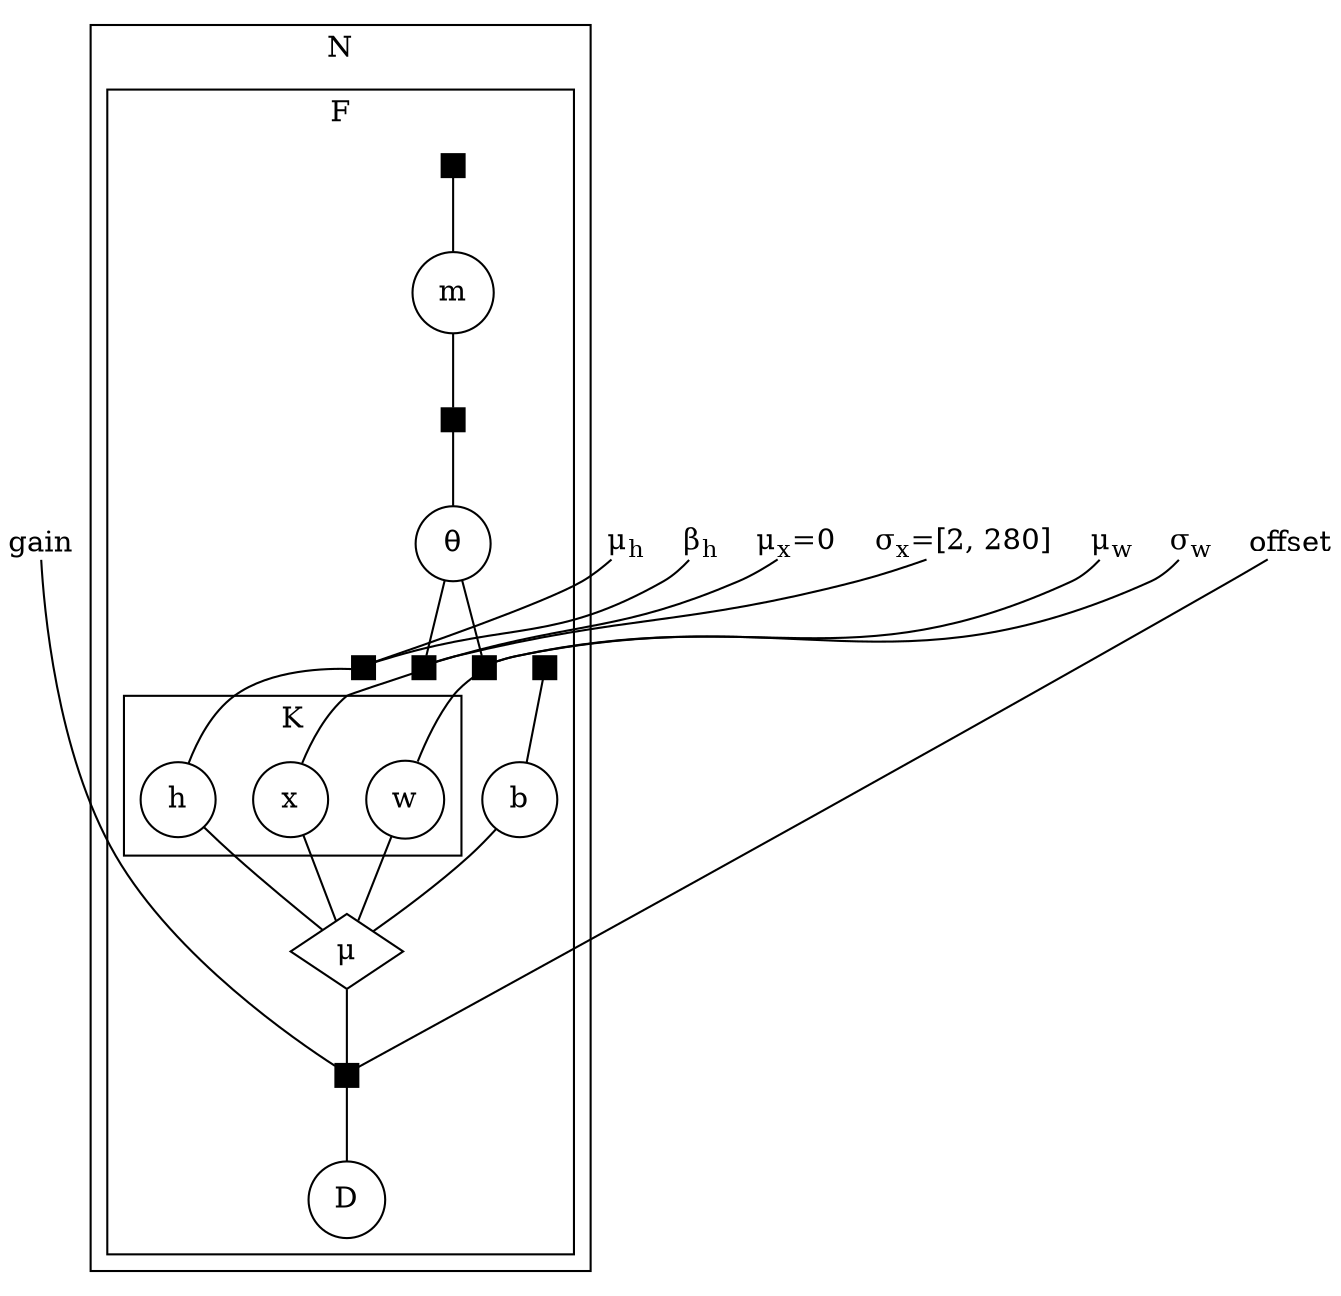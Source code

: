 graph {
	subgraph clusterN {
		label=N
		subgraph clusterF {
			p_h [label="" fillcolor=black fixedsize=shape height=0.15 shape=box style=filled width=0.15]
			p_w [label="" fillcolor=black fixedsize=shape height=0.15 shape=box style=filled width=0.15]
			p_x [label="" fillcolor=black fixedsize=shape height=0.15 shape=box style=filled width=0.15]
			p_b [label="" fillcolor=black fixedsize=shape height=0.15 shape=box style=filled width=0.15]
			p_m [label="" fillcolor=black fixedsize=shape height=0.15 shape=box style=filled width=0.15]
			p_theta [label="" fillcolor=black fixedsize=shape height=0.15 shape=box style=filled width=0.15]
			label=F rank=same
			b [shape=circle]
			m [shape=circle]
			theta [label=<&theta;> shape=circle]
			subgraph clusterK {
				label=K rank=same
				h [shape=circle]
				w [shape=circle]
				x [shape=circle]
			}
			mu [label=<&mu;> shape=diamond]
			p_D [label="" fillcolor=black fixedsize=shape height=0.15 shape=box style=filled width=0.15]
			D [shape=circle]
		}
	}
	{
		rank=same
		h_mean [label=<&mu;<sub>h</sub>> shape=plain]
		h_beta [label=<&beta;<sub>h</sub>> shape=plain]
		x_mode [label=<&mu;<sub>x</sub>=0> shape=plain]
		x_size [label=<&sigma;<sub>x</sub>=[2, 280]> shape=plain]
		w_mode [label=<&mu;<sub>w</sub>> shape=plain]
		w_size [label=<&sigma;<sub>w</sub>> shape=plain]
		gain [label=gain shape=plain]
		offset [label=offset shape=plain]
	}
	h_mean -- p_h
	h_beta -- p_h
	x_mode -- p_x
	x_size -- p_x
	w_mode -- p_w
	w_size -- p_w
	p_m -- m
	m -- p_theta
	p_theta -- theta
	theta -- p_x
	theta -- p_w
	p_b -- b
	p_h -- h
	p_w -- w
	p_x -- x
	b -- mu
	h -- mu
	w -- mu
	x -- mu
	mu -- p_D
	p_D -- D
	gain -- p_D
	offset -- p_D
}

